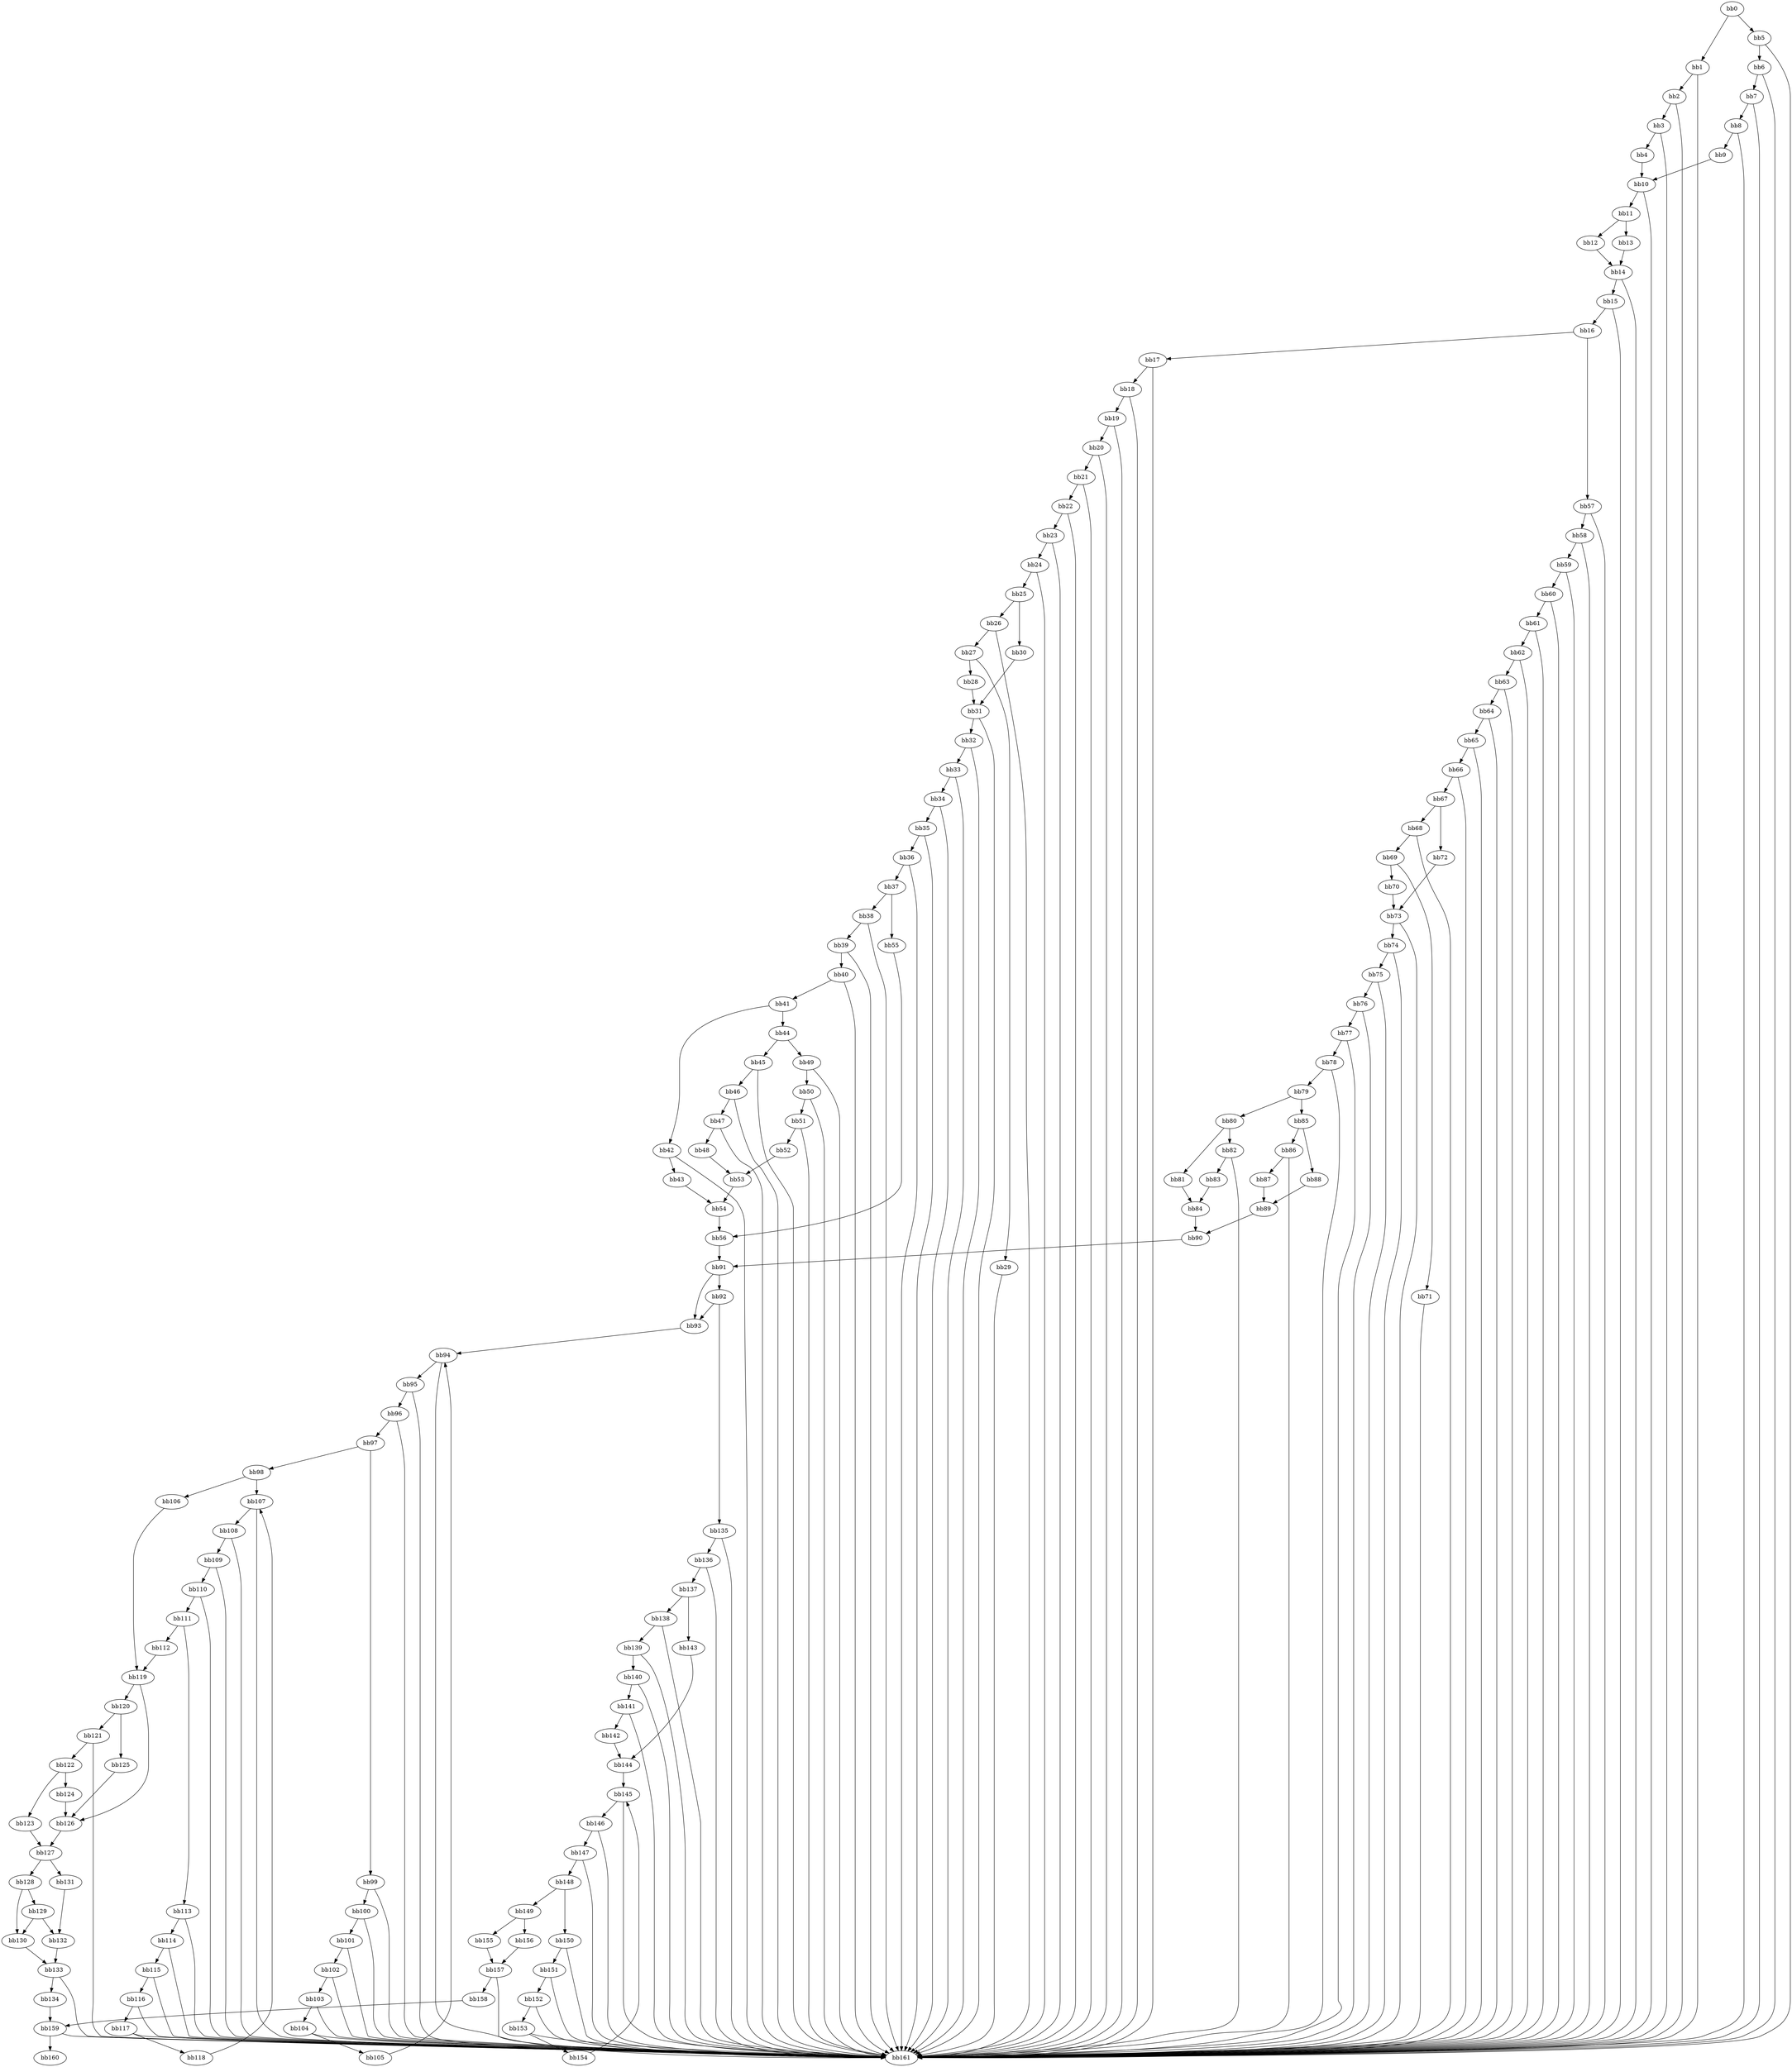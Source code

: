 digraph {
    0 [ label = "bb0\l" ]
    1 [ label = "bb1\l" ]
    2 [ label = "bb2\l" ]
    3 [ label = "bb3\l" ]
    4 [ label = "bb4\l" ]
    5 [ label = "bb5\l" ]
    6 [ label = "bb6\l" ]
    7 [ label = "bb7\l" ]
    8 [ label = "bb8\l" ]
    9 [ label = "bb9\l" ]
    10 [ label = "bb10\l" ]
    11 [ label = "bb11\l" ]
    12 [ label = "bb12\l" ]
    13 [ label = "bb13\l" ]
    14 [ label = "bb14\l" ]
    15 [ label = "bb15\l" ]
    16 [ label = "bb16\l" ]
    17 [ label = "bb17\l" ]
    18 [ label = "bb18\l" ]
    19 [ label = "bb19\l" ]
    20 [ label = "bb20\l" ]
    21 [ label = "bb21\l" ]
    22 [ label = "bb22\l" ]
    23 [ label = "bb23\l" ]
    24 [ label = "bb24\l" ]
    25 [ label = "bb25\l" ]
    26 [ label = "bb26\l" ]
    27 [ label = "bb27\l" ]
    28 [ label = "bb28\l" ]
    29 [ label = "bb29\l" ]
    30 [ label = "bb30\l" ]
    31 [ label = "bb31\l" ]
    32 [ label = "bb32\l" ]
    33 [ label = "bb33\l" ]
    34 [ label = "bb34\l" ]
    35 [ label = "bb35\l" ]
    36 [ label = "bb36\l" ]
    37 [ label = "bb37\l" ]
    38 [ label = "bb38\l" ]
    39 [ label = "bb39\l" ]
    40 [ label = "bb40\l" ]
    41 [ label = "bb41\l" ]
    42 [ label = "bb42\l" ]
    43 [ label = "bb43\l" ]
    44 [ label = "bb44\l" ]
    45 [ label = "bb45\l" ]
    46 [ label = "bb46\l" ]
    47 [ label = "bb47\l" ]
    48 [ label = "bb48\l" ]
    49 [ label = "bb49\l" ]
    50 [ label = "bb50\l" ]
    51 [ label = "bb51\l" ]
    52 [ label = "bb52\l" ]
    53 [ label = "bb53\l" ]
    54 [ label = "bb54\l" ]
    55 [ label = "bb55\l" ]
    56 [ label = "bb56\l" ]
    57 [ label = "bb57\l" ]
    58 [ label = "bb58\l" ]
    59 [ label = "bb59\l" ]
    60 [ label = "bb60\l" ]
    61 [ label = "bb61\l" ]
    62 [ label = "bb62\l" ]
    63 [ label = "bb63\l" ]
    64 [ label = "bb64\l" ]
    65 [ label = "bb65\l" ]
    66 [ label = "bb66\l" ]
    67 [ label = "bb67\l" ]
    68 [ label = "bb68\l" ]
    69 [ label = "bb69\l" ]
    70 [ label = "bb70\l" ]
    71 [ label = "bb71\l" ]
    72 [ label = "bb72\l" ]
    73 [ label = "bb73\l" ]
    74 [ label = "bb74\l" ]
    75 [ label = "bb75\l" ]
    76 [ label = "bb76\l" ]
    77 [ label = "bb77\l" ]
    78 [ label = "bb78\l" ]
    79 [ label = "bb79\l" ]
    80 [ label = "bb80\l" ]
    81 [ label = "bb81\l" ]
    82 [ label = "bb82\l" ]
    83 [ label = "bb83\l" ]
    84 [ label = "bb84\l" ]
    85 [ label = "bb85\l" ]
    86 [ label = "bb86\l" ]
    87 [ label = "bb87\l" ]
    88 [ label = "bb88\l" ]
    89 [ label = "bb89\l" ]
    90 [ label = "bb90\l" ]
    91 [ label = "bb91\l" ]
    92 [ label = "bb92\l" ]
    93 [ label = "bb93\l" ]
    94 [ label = "bb94\l" ]
    95 [ label = "bb95\l" ]
    96 [ label = "bb96\l" ]
    97 [ label = "bb97\l" ]
    98 [ label = "bb98\l" ]
    99 [ label = "bb99\l" ]
    100 [ label = "bb100\l" ]
    101 [ label = "bb101\l" ]
    102 [ label = "bb102\l" ]
    103 [ label = "bb103\l" ]
    104 [ label = "bb104\l" ]
    105 [ label = "bb105\l" ]
    106 [ label = "bb106\l" ]
    107 [ label = "bb107\l" ]
    108 [ label = "bb108\l" ]
    109 [ label = "bb109\l" ]
    110 [ label = "bb110\l" ]
    111 [ label = "bb111\l" ]
    112 [ label = "bb112\l" ]
    113 [ label = "bb113\l" ]
    114 [ label = "bb114\l" ]
    115 [ label = "bb115\l" ]
    116 [ label = "bb116\l" ]
    117 [ label = "bb117\l" ]
    118 [ label = "bb118\l" ]
    119 [ label = "bb119\l" ]
    120 [ label = "bb120\l" ]
    121 [ label = "bb121\l" ]
    122 [ label = "bb122\l" ]
    123 [ label = "bb123\l" ]
    124 [ label = "bb124\l" ]
    125 [ label = "bb125\l" ]
    126 [ label = "bb126\l" ]
    127 [ label = "bb127\l" ]
    128 [ label = "bb128\l" ]
    129 [ label = "bb129\l" ]
    130 [ label = "bb130\l" ]
    131 [ label = "bb131\l" ]
    132 [ label = "bb132\l" ]
    133 [ label = "bb133\l" ]
    134 [ label = "bb134\l" ]
    135 [ label = "bb135\l" ]
    136 [ label = "bb136\l" ]
    137 [ label = "bb137\l" ]
    138 [ label = "bb138\l" ]
    139 [ label = "bb139\l" ]
    140 [ label = "bb140\l" ]
    141 [ label = "bb141\l" ]
    142 [ label = "bb142\l" ]
    143 [ label = "bb143\l" ]
    144 [ label = "bb144\l" ]
    145 [ label = "bb145\l" ]
    146 [ label = "bb146\l" ]
    147 [ label = "bb147\l" ]
    148 [ label = "bb148\l" ]
    149 [ label = "bb149\l" ]
    150 [ label = "bb150\l" ]
    151 [ label = "bb151\l" ]
    152 [ label = "bb152\l" ]
    153 [ label = "bb153\l" ]
    154 [ label = "bb154\l" ]
    155 [ label = "bb155\l" ]
    156 [ label = "bb156\l" ]
    157 [ label = "bb157\l" ]
    158 [ label = "bb158\l" ]
    159 [ label = "bb159\l" ]
    160 [ label = "bb160\l" ]
    161 [ label = "bb161\l" ]
    0 -> 1 [ ]
    0 -> 5 [ ]
    1 -> 2 [ ]
    1 -> 161 [ ]
    2 -> 3 [ ]
    2 -> 161 [ ]
    3 -> 4 [ ]
    3 -> 161 [ ]
    4 -> 10 [ ]
    5 -> 6 [ ]
    5 -> 161 [ ]
    6 -> 7 [ ]
    6 -> 161 [ ]
    7 -> 8 [ ]
    7 -> 161 [ ]
    8 -> 9 [ ]
    8 -> 161 [ ]
    9 -> 10 [ ]
    10 -> 11 [ ]
    10 -> 161 [ ]
    11 -> 12 [ ]
    11 -> 13 [ ]
    12 -> 14 [ ]
    13 -> 14 [ ]
    14 -> 15 [ ]
    14 -> 161 [ ]
    15 -> 16 [ ]
    15 -> 161 [ ]
    16 -> 17 [ ]
    16 -> 57 [ ]
    17 -> 18 [ ]
    17 -> 161 [ ]
    18 -> 19 [ ]
    18 -> 161 [ ]
    19 -> 20 [ ]
    19 -> 161 [ ]
    20 -> 21 [ ]
    20 -> 161 [ ]
    21 -> 22 [ ]
    21 -> 161 [ ]
    22 -> 23 [ ]
    22 -> 161 [ ]
    23 -> 24 [ ]
    23 -> 161 [ ]
    24 -> 25 [ ]
    24 -> 161 [ ]
    25 -> 26 [ ]
    25 -> 30 [ ]
    26 -> 27 [ ]
    26 -> 161 [ ]
    27 -> 28 [ ]
    27 -> 29 [ ]
    28 -> 31 [ ]
    29 -> 161 [ ]
    30 -> 31 [ ]
    31 -> 32 [ ]
    31 -> 161 [ ]
    32 -> 33 [ ]
    32 -> 161 [ ]
    33 -> 34 [ ]
    33 -> 161 [ ]
    34 -> 35 [ ]
    34 -> 161 [ ]
    35 -> 36 [ ]
    35 -> 161 [ ]
    36 -> 37 [ ]
    36 -> 161 [ ]
    37 -> 38 [ ]
    37 -> 55 [ ]
    38 -> 39 [ ]
    38 -> 161 [ ]
    39 -> 40 [ ]
    39 -> 161 [ ]
    40 -> 41 [ ]
    40 -> 161 [ ]
    41 -> 42 [ ]
    41 -> 44 [ ]
    42 -> 43 [ ]
    42 -> 161 [ ]
    43 -> 54 [ ]
    44 -> 45 [ ]
    44 -> 49 [ ]
    45 -> 46 [ ]
    45 -> 161 [ ]
    46 -> 47 [ ]
    46 -> 161 [ ]
    47 -> 48 [ ]
    47 -> 161 [ ]
    48 -> 53 [ ]
    49 -> 50 [ ]
    49 -> 161 [ ]
    50 -> 51 [ ]
    50 -> 161 [ ]
    51 -> 52 [ ]
    51 -> 161 [ ]
    52 -> 53 [ ]
    53 -> 54 [ ]
    54 -> 56 [ ]
    55 -> 56 [ ]
    56 -> 91 [ ]
    57 -> 58 [ ]
    57 -> 161 [ ]
    58 -> 59 [ ]
    58 -> 161 [ ]
    59 -> 60 [ ]
    59 -> 161 [ ]
    60 -> 61 [ ]
    60 -> 161 [ ]
    61 -> 62 [ ]
    61 -> 161 [ ]
    62 -> 63 [ ]
    62 -> 161 [ ]
    63 -> 64 [ ]
    63 -> 161 [ ]
    64 -> 65 [ ]
    64 -> 161 [ ]
    65 -> 66 [ ]
    65 -> 161 [ ]
    66 -> 67 [ ]
    66 -> 161 [ ]
    67 -> 68 [ ]
    67 -> 72 [ ]
    68 -> 69 [ ]
    68 -> 161 [ ]
    69 -> 70 [ ]
    69 -> 71 [ ]
    70 -> 73 [ ]
    71 -> 161 [ ]
    72 -> 73 [ ]
    73 -> 74 [ ]
    73 -> 161 [ ]
    74 -> 75 [ ]
    74 -> 161 [ ]
    75 -> 76 [ ]
    75 -> 161 [ ]
    76 -> 77 [ ]
    76 -> 161 [ ]
    77 -> 78 [ ]
    77 -> 161 [ ]
    78 -> 79 [ ]
    78 -> 161 [ ]
    79 -> 80 [ ]
    79 -> 85 [ ]
    80 -> 81 [ ]
    80 -> 82 [ ]
    81 -> 84 [ ]
    82 -> 83 [ ]
    82 -> 161 [ ]
    83 -> 84 [ ]
    84 -> 90 [ ]
    85 -> 86 [ ]
    85 -> 88 [ ]
    86 -> 87 [ ]
    86 -> 161 [ ]
    87 -> 89 [ ]
    88 -> 89 [ ]
    89 -> 90 [ ]
    90 -> 91 [ ]
    91 -> 92 [ ]
    91 -> 93 [ ]
    92 -> 93 [ ]
    92 -> 135 [ ]
    93 -> 94 [ ]
    94 -> 95 [ ]
    94 -> 161 [ ]
    95 -> 96 [ ]
    95 -> 161 [ ]
    96 -> 97 [ ]
    96 -> 161 [ ]
    97 -> 98 [ ]
    97 -> 99 [ ]
    98 -> 106 [ ]
    98 -> 107 [ ]
    99 -> 100 [ ]
    99 -> 161 [ ]
    100 -> 101 [ ]
    100 -> 161 [ ]
    101 -> 102 [ ]
    101 -> 161 [ ]
    102 -> 103 [ ]
    102 -> 161 [ ]
    103 -> 104 [ ]
    103 -> 161 [ ]
    104 -> 105 [ ]
    104 -> 161 [ ]
    105 -> 94 [ ]
    106 -> 119 [ ]
    107 -> 108 [ ]
    107 -> 161 [ ]
    108 -> 109 [ ]
    108 -> 161 [ ]
    109 -> 110 [ ]
    109 -> 161 [ ]
    110 -> 111 [ ]
    110 -> 161 [ ]
    111 -> 112 [ ]
    111 -> 113 [ ]
    112 -> 119 [ ]
    113 -> 114 [ ]
    113 -> 161 [ ]
    114 -> 115 [ ]
    114 -> 161 [ ]
    115 -> 116 [ ]
    115 -> 161 [ ]
    116 -> 117 [ ]
    116 -> 161 [ ]
    117 -> 118 [ ]
    117 -> 161 [ ]
    118 -> 107 [ ]
    119 -> 120 [ ]
    119 -> 126 [ ]
    120 -> 121 [ ]
    120 -> 125 [ ]
    121 -> 122 [ ]
    121 -> 161 [ ]
    122 -> 123 [ ]
    122 -> 124 [ ]
    123 -> 127 [ ]
    124 -> 126 [ ]
    125 -> 126 [ ]
    126 -> 127 [ ]
    127 -> 128 [ ]
    127 -> 131 [ ]
    128 -> 129 [ ]
    128 -> 130 [ ]
    129 -> 130 [ ]
    129 -> 132 [ ]
    130 -> 133 [ ]
    131 -> 132 [ ]
    132 -> 133 [ ]
    133 -> 134 [ ]
    133 -> 161 [ ]
    134 -> 159 [ ]
    135 -> 136 [ ]
    135 -> 161 [ ]
    136 -> 137 [ ]
    136 -> 161 [ ]
    137 -> 138 [ ]
    137 -> 143 [ ]
    138 -> 139 [ ]
    138 -> 161 [ ]
    139 -> 140 [ ]
    139 -> 161 [ ]
    140 -> 141 [ ]
    140 -> 161 [ ]
    141 -> 142 [ ]
    141 -> 161 [ ]
    142 -> 144 [ ]
    143 -> 144 [ ]
    144 -> 145 [ ]
    145 -> 146 [ ]
    145 -> 161 [ ]
    146 -> 147 [ ]
    146 -> 161 [ ]
    147 -> 148 [ ]
    147 -> 161 [ ]
    148 -> 149 [ ]
    148 -> 150 [ ]
    149 -> 155 [ ]
    149 -> 156 [ ]
    150 -> 151 [ ]
    150 -> 161 [ ]
    151 -> 152 [ ]
    151 -> 161 [ ]
    152 -> 153 [ ]
    152 -> 161 [ ]
    153 -> 154 [ ]
    153 -> 161 [ ]
    154 -> 145 [ ]
    155 -> 157 [ ]
    156 -> 157 [ ]
    157 -> 158 [ ]
    157 -> 161 [ ]
    158 -> 159 [ ]
    159 -> 160 [ ]
    159 -> 161 [ ]
}

